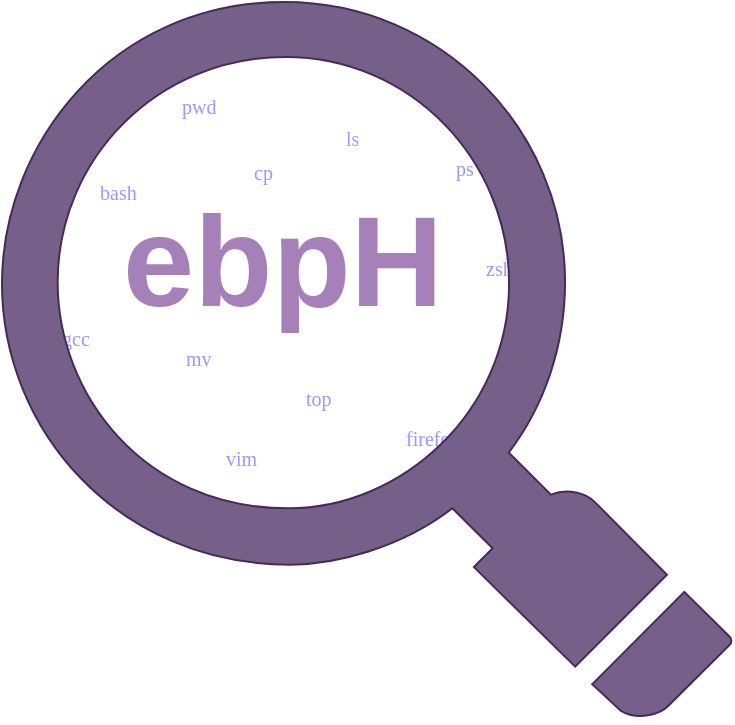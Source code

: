<mxfile version="12.1.7" type="device" pages="1"><diagram id="nm0Y5HEO_bulr6gRTf7b" name="Page-1"><mxGraphModel dx="1902" dy="1075" grid="1" gridSize="10" guides="1" tooltips="1" connect="1" arrows="1" fold="1" page="1" pageScale="1" pageWidth="850" pageHeight="1100" math="0" shadow="0"><root><mxCell id="0"/><mxCell id="1" parent="0"/><mxCell id="13zeCFjahF1IBNOjeaCy-1" value="ebpH" style="text;strokeColor=none;fillColor=none;html=1;fontSize=64;fontStyle=1;verticalAlign=middle;align=center;fontColor=#A680B8;" vertex="1" parent="1"><mxGeometry x="300" y="200" width="240" height="80" as="geometry"/></mxCell><mxCell id="13zeCFjahF1IBNOjeaCy-11" value="&lt;font style=&quot;font-size: 10px;&quot;&gt;ls&lt;/font&gt;" style="text;html=1;resizable=0;points=[];autosize=1;align=left;verticalAlign=top;spacingTop=-4;fontFamily=Consolas;fontColor=#9999FF;fontSize=10;" vertex="1" parent="1"><mxGeometry x="450" y="170" width="20" height="20" as="geometry"/></mxCell><mxCell id="13zeCFjahF1IBNOjeaCy-12" value="&lt;font style=&quot;font-size: 10px;&quot;&gt;pwd&lt;/font&gt;" style="text;html=1;resizable=0;points=[];autosize=1;align=left;verticalAlign=top;spacingTop=-4;fontFamily=Consolas;fontColor=#9999FF;fontSize=10;" vertex="1" parent="1"><mxGeometry x="368" y="154" width="30" height="20" as="geometry"/></mxCell><mxCell id="13zeCFjahF1IBNOjeaCy-13" value="&lt;font style=&quot;font-size: 10px;&quot;&gt;cp&lt;/font&gt;" style="text;html=1;resizable=0;points=[];autosize=1;align=left;verticalAlign=top;spacingTop=-4;fontFamily=Consolas;fontColor=#9999FF;fontSize=10;" vertex="1" parent="1"><mxGeometry x="403.5" y="186.5" width="20" height="20" as="geometry"/></mxCell><mxCell id="13zeCFjahF1IBNOjeaCy-14" value="&lt;font style=&quot;font-size: 10px;&quot;&gt;mv&lt;/font&gt;" style="text;html=1;resizable=0;points=[];autosize=1;align=left;verticalAlign=top;spacingTop=-4;fontFamily=Consolas;fontColor=#9999FF;fontSize=10;" vertex="1" parent="1"><mxGeometry x="370" y="280" width="20" height="20" as="geometry"/></mxCell><mxCell id="13zeCFjahF1IBNOjeaCy-15" value="&lt;font style=&quot;font-size: 10px&quot;&gt;top&lt;/font&gt;" style="text;html=1;resizable=0;points=[];autosize=1;align=left;verticalAlign=top;spacingTop=-4;fontFamily=Consolas;fontColor=#9999FF;fontSize=10;" vertex="1" parent="1"><mxGeometry x="430" y="300" width="30" height="10" as="geometry"/></mxCell><mxCell id="13zeCFjahF1IBNOjeaCy-16" value="&lt;font style=&quot;font-size: 10px&quot;&gt;vim&lt;/font&gt;" style="text;html=1;resizable=0;points=[];autosize=1;align=left;verticalAlign=top;spacingTop=-4;fontFamily=Consolas;fontColor=#9999FF;fontSize=10;" vertex="1" parent="1"><mxGeometry x="390" y="330" width="30" height="10" as="geometry"/></mxCell><mxCell id="13zeCFjahF1IBNOjeaCy-17" value="&lt;font style=&quot;font-size: 10px&quot;&gt;bash&lt;/font&gt;" style="text;html=1;resizable=0;points=[];autosize=1;align=left;verticalAlign=top;spacingTop=-4;fontFamily=Consolas;fontColor=#9999FF;fontSize=10;" vertex="1" parent="1"><mxGeometry x="326.5" y="197" width="40" height="10" as="geometry"/></mxCell><mxCell id="13zeCFjahF1IBNOjeaCy-18" value="&lt;font style=&quot;font-size: 10px&quot;&gt;zsh&lt;/font&gt;" style="text;html=1;resizable=0;points=[];autosize=1;align=left;verticalAlign=top;spacingTop=-4;fontFamily=Consolas;fontColor=#9999FF;fontSize=10;" vertex="1" parent="1"><mxGeometry x="520" y="235" width="30" height="10" as="geometry"/></mxCell><mxCell id="13zeCFjahF1IBNOjeaCy-19" value="&lt;font style=&quot;font-size: 10px&quot;&gt;firefox&lt;/font&gt;" style="text;html=1;resizable=0;points=[];autosize=1;align=left;verticalAlign=top;spacingTop=-4;fontFamily=Consolas;fontColor=#9999FF;fontSize=10;" vertex="1" parent="1"><mxGeometry x="480" y="320" width="50" height="10" as="geometry"/></mxCell><mxCell id="13zeCFjahF1IBNOjeaCy-20" value="&lt;font style=&quot;font-size: 10px&quot;&gt;ps&lt;/font&gt;" style="text;html=1;resizable=0;points=[];autosize=1;align=left;verticalAlign=top;spacingTop=-4;fontFamily=Consolas;fontColor=#9999FF;fontSize=10;" vertex="1" parent="1"><mxGeometry x="505" y="185" width="30" height="10" as="geometry"/></mxCell><mxCell id="13zeCFjahF1IBNOjeaCy-21" value="&lt;font style=&quot;font-size: 10px&quot;&gt;gcc&lt;/font&gt;" style="text;html=1;resizable=0;points=[];autosize=1;align=left;verticalAlign=top;spacingTop=-4;fontFamily=Consolas;fontColor=#9999FF;fontSize=10;" vertex="1" parent="1"><mxGeometry x="307.5" y="269.5" width="30" height="10" as="geometry"/></mxCell><mxCell id="13zeCFjahF1IBNOjeaCy-2" value="" style="shadow=0;dashed=0;html=1;strokeColor=#432D57;fillColor=#76608a;labelPosition=center;verticalLabelPosition=bottom;verticalAlign=top;align=center;outlineConnect=0;shape=mxgraph.veeam.magnifying_glass;pointerEvents=1;fontSize=64;fontColor=#ffffff;" vertex="1" parent="1"><mxGeometry x="280" y="110" width="365" height="360" as="geometry"/></mxCell></root></mxGraphModel></diagram></mxfile>
